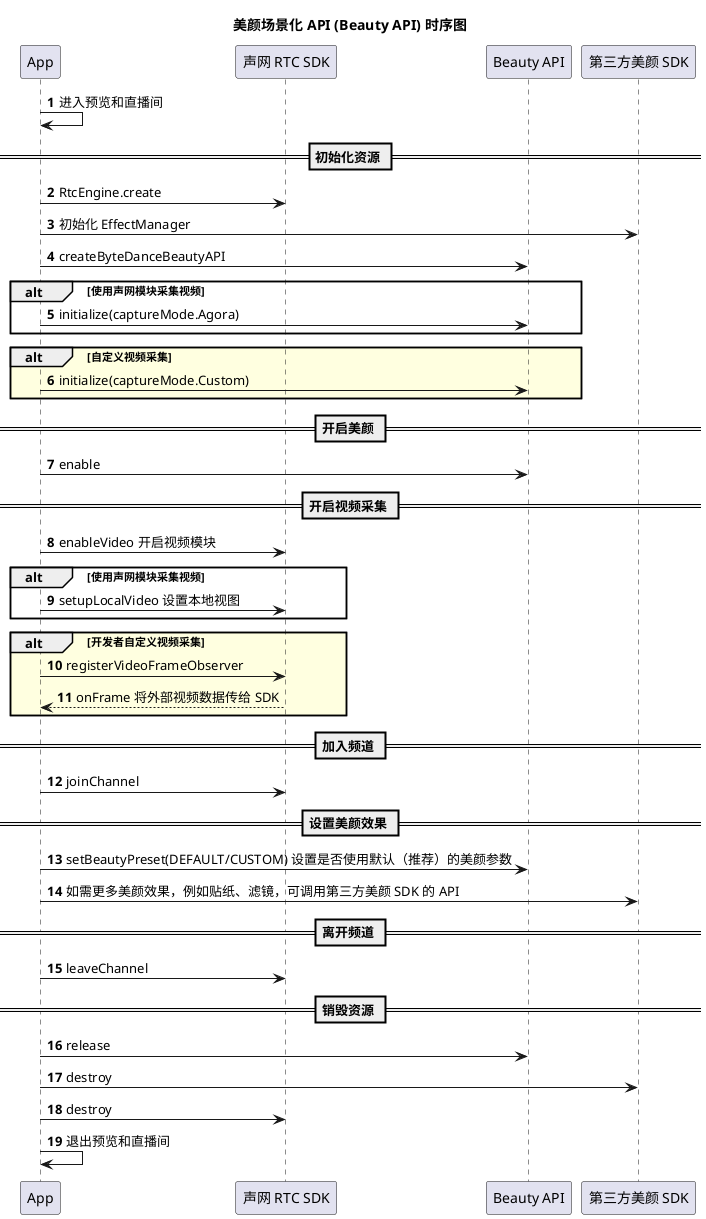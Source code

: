 @startuml
autonumber
title 美颜场景化 API (Beauty API) 时序图
participant "App" as app
participant "声网 RTC SDK" as rtc
participant "Beauty API" as api
participant "第三方美颜 SDK" as beauty
app -> app: 进入预览和直播间
== 初始化资源 ==
app -> rtc: RtcEngine.create
app -> beauty: 初始化 EffectManager
app -> api: createByteDanceBeautyAPI
alt 使用声网模块采集视频
app -> api: initialize(captureMode.Agora)
end
alt #LightYellow 自定义视频采集
app -> api: initialize(captureMode.Custom)
end
== 开启美颜 ==
app -> api: enable
== 开启视频采集 ==
app -> rtc: enableVideo 开启视频模块
alt 使用声网模块采集视频
app -> rtc: setupLocalVideo 设置本地视图
end
alt #LightYellow 开发者自定义视频采集
app -> rtc: registerVideoFrameObserver
rtc --> app: onFrame 将外部视频数据传给 SDK
end
== 加入频道 ==
app -> rtc: joinChannel
== 设置美颜效果 ==
app -> api: setBeautyPreset(DEFAULT/CUSTOM) 设置是否使用默认（推荐）的美颜参数
app -> beauty: 如需更多美颜效果，例如贴纸、滤镜，可调用第三方美颜 SDK 的 API
== 离开频道 ==
app -> rtc: leaveChannel
== 销毁资源 ==
app -> api: release
app -> beauty: destroy
app -> rtc: destroy
app -> app: 退出预览和直播间
@enduml